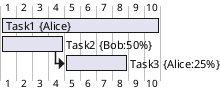 {
  "sha1": "4t1f261vgcx1qntd8wbpnfw5qxiv2ah",
  "insertion": {
    "when": "2024-05-30T20:48:20.566Z",
    "url": "https://forum.plantuml.net/15211/question-related-working-with-resources-feature-gantt-charts",
    "user": "plantuml@gmail.com"
  }
}
@startgantt
hide ressources footbox
[Task1] on {Alice} lasts 10 days
[Task2] on {Bob:50%} lasts 2 days
then [Task3] on {Alice:25%} lasts 1 days
@endgantt
